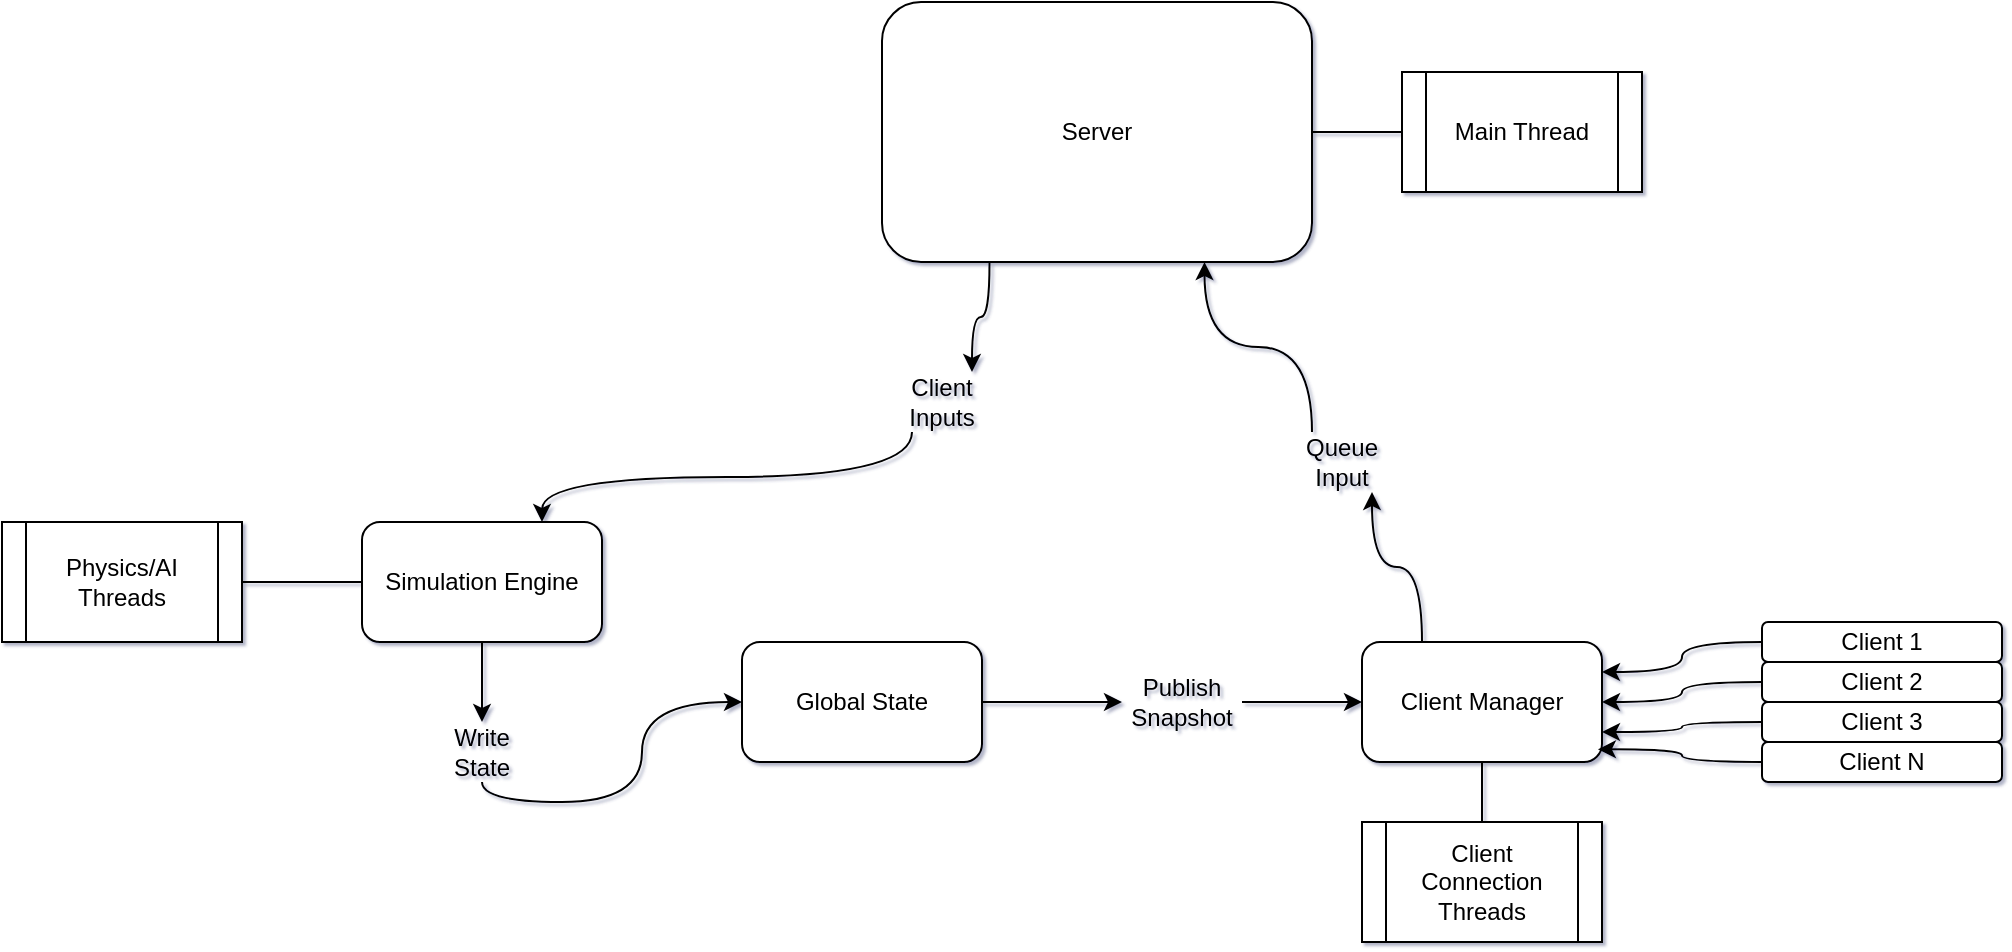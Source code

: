 <mxfile>
    <diagram id="rfQBJgNYxEd8fGLkr1L0" name="Page-1">
        <mxGraphModel dx="2592" dy="1741" grid="1" gridSize="10" guides="1" tooltips="1" connect="1" arrows="1" fold="1" page="1" pageScale="1" pageWidth="850" pageHeight="1100" math="0" shadow="1">
            <root>
                <mxCell id="0"/>
                <mxCell id="1" parent="0"/>
                <mxCell id="2" value="Server" style="rounded=1;whiteSpace=wrap;html=1;" vertex="1" parent="1">
                    <mxGeometry x="210" y="-40" width="215" height="130" as="geometry"/>
                </mxCell>
                <mxCell id="3" value="Client Manager" style="rounded=1;whiteSpace=wrap;html=1;" vertex="1" parent="1">
                    <mxGeometry x="450" y="280" width="120" height="60" as="geometry"/>
                </mxCell>
                <mxCell id="7" value="Client 1" style="rounded=1;whiteSpace=wrap;html=1;" vertex="1" parent="1">
                    <mxGeometry x="650" y="270" width="120" height="20" as="geometry"/>
                </mxCell>
                <mxCell id="8" value="Client 2" style="rounded=1;whiteSpace=wrap;html=1;" vertex="1" parent="1">
                    <mxGeometry x="650" y="290" width="120" height="20" as="geometry"/>
                </mxCell>
                <mxCell id="9" value="Client 3" style="rounded=1;whiteSpace=wrap;html=1;" vertex="1" parent="1">
                    <mxGeometry x="650" y="310" width="120" height="20" as="geometry"/>
                </mxCell>
                <mxCell id="10" value="Client N" style="rounded=1;whiteSpace=wrap;html=1;" vertex="1" parent="1">
                    <mxGeometry x="650" y="330" width="120" height="20" as="geometry"/>
                </mxCell>
                <mxCell id="11" value="" style="endArrow=classic;html=1;edgeStyle=orthogonalEdgeStyle;curved=1;entryX=1;entryY=0.25;entryDx=0;entryDy=0;exitX=0;exitY=0.5;exitDx=0;exitDy=0;" edge="1" parent="1" source="7" target="3">
                    <mxGeometry width="50" height="50" relative="1" as="geometry">
                        <mxPoint x="590" y="390" as="sourcePoint"/>
                        <mxPoint x="640" y="340" as="targetPoint"/>
                    </mxGeometry>
                </mxCell>
                <mxCell id="12" value="" style="endArrow=classic;html=1;edgeStyle=orthogonalEdgeStyle;curved=1;entryX=1;entryY=0.5;entryDx=0;entryDy=0;exitX=0;exitY=0.5;exitDx=0;exitDy=0;" edge="1" parent="1" source="8" target="3">
                    <mxGeometry width="50" height="50" relative="1" as="geometry">
                        <mxPoint x="660" y="290" as="sourcePoint"/>
                        <mxPoint x="580" y="305" as="targetPoint"/>
                    </mxGeometry>
                </mxCell>
                <mxCell id="13" value="" style="endArrow=classic;html=1;edgeStyle=orthogonalEdgeStyle;curved=1;entryX=1;entryY=0.75;entryDx=0;entryDy=0;exitX=0;exitY=0.5;exitDx=0;exitDy=0;" edge="1" parent="1" source="9" target="3">
                    <mxGeometry width="50" height="50" relative="1" as="geometry">
                        <mxPoint x="670" y="300" as="sourcePoint"/>
                        <mxPoint x="590" y="315" as="targetPoint"/>
                    </mxGeometry>
                </mxCell>
                <mxCell id="14" value="" style="endArrow=classic;html=1;edgeStyle=orthogonalEdgeStyle;curved=1;exitX=0;exitY=0.5;exitDx=0;exitDy=0;entryX=0.983;entryY=0.894;entryDx=0;entryDy=0;entryPerimeter=0;" edge="1" parent="1" source="10" target="3">
                    <mxGeometry width="50" height="50" relative="1" as="geometry">
                        <mxPoint x="680" y="310" as="sourcePoint"/>
                        <mxPoint x="580" y="330" as="targetPoint"/>
                    </mxGeometry>
                </mxCell>
                <mxCell id="15" value="Simulation Engine" style="rounded=1;whiteSpace=wrap;html=1;" vertex="1" parent="1">
                    <mxGeometry x="-50" y="220" width="120" height="60" as="geometry"/>
                </mxCell>
                <mxCell id="16" value="Global State" style="rounded=1;whiteSpace=wrap;html=1;" vertex="1" parent="1">
                    <mxGeometry x="140" y="280" width="120" height="60" as="geometry"/>
                </mxCell>
                <mxCell id="17" value="" style="endArrow=classic;html=1;exitX=0.5;exitY=1;exitDx=0;exitDy=0;entryX=0;entryY=0.5;entryDx=0;entryDy=0;rounded=0;curved=1;edgeStyle=orthogonalEdgeStyle;" edge="1" parent="1" source="19" target="16">
                    <mxGeometry width="50" height="50" relative="1" as="geometry">
                        <mxPoint x="290" y="380" as="sourcePoint"/>
                        <mxPoint x="340" y="330" as="targetPoint"/>
                    </mxGeometry>
                </mxCell>
                <mxCell id="18" value="" style="endArrow=classic;html=1;exitX=0.5;exitY=1;exitDx=0;exitDy=0;entryX=0.5;entryY=0;entryDx=0;entryDy=0;rounded=0;curved=1;edgeStyle=orthogonalEdgeStyle;" edge="1" parent="1" source="15" target="19">
                    <mxGeometry width="50" height="50" relative="1" as="geometry">
                        <mxPoint x="330" y="320" as="sourcePoint"/>
                        <mxPoint x="300" y="410" as="targetPoint"/>
                    </mxGeometry>
                </mxCell>
                <mxCell id="19" value="Write State" style="text;html=1;align=center;verticalAlign=middle;whiteSpace=wrap;rounded=0;" vertex="1" parent="1">
                    <mxGeometry x="-20" y="320" width="60" height="30" as="geometry"/>
                </mxCell>
                <mxCell id="22" value="Publish Snapshot" style="text;html=1;align=center;verticalAlign=middle;whiteSpace=wrap;rounded=0;" vertex="1" parent="1">
                    <mxGeometry x="330" y="295" width="60" height="30" as="geometry"/>
                </mxCell>
                <mxCell id="23" value="" style="endArrow=classic;html=1;exitX=1;exitY=0.5;exitDx=0;exitDy=0;entryX=0;entryY=0.5;entryDx=0;entryDy=0;edgeStyle=orthogonalEdgeStyle;curved=1;" edge="1" parent="1" source="16" target="22">
                    <mxGeometry width="50" height="50" relative="1" as="geometry">
                        <mxPoint x="460" y="490" as="sourcePoint"/>
                        <mxPoint x="510" y="440" as="targetPoint"/>
                    </mxGeometry>
                </mxCell>
                <mxCell id="24" value="" style="endArrow=classic;html=1;exitX=1;exitY=0.5;exitDx=0;exitDy=0;entryX=0;entryY=0.5;entryDx=0;entryDy=0;edgeStyle=orthogonalEdgeStyle;curved=1;" edge="1" parent="1" source="22" target="3">
                    <mxGeometry width="50" height="50" relative="1" as="geometry">
                        <mxPoint x="420" y="490" as="sourcePoint"/>
                        <mxPoint x="470" y="440" as="targetPoint"/>
                    </mxGeometry>
                </mxCell>
                <mxCell id="25" value="" style="endArrow=classic;html=1;exitX=0.25;exitY=0;exitDx=0;exitDy=0;entryX=0.75;entryY=1;entryDx=0;entryDy=0;edgeStyle=orthogonalEdgeStyle;curved=1;" edge="1" parent="1" source="27" target="2">
                    <mxGeometry width="50" height="50" relative="1" as="geometry">
                        <mxPoint x="470" y="270" as="sourcePoint"/>
                        <mxPoint x="520" y="220" as="targetPoint"/>
                    </mxGeometry>
                </mxCell>
                <mxCell id="26" value="" style="endArrow=classic;html=1;exitX=0.25;exitY=0;exitDx=0;exitDy=0;entryX=0.75;entryY=1;entryDx=0;entryDy=0;edgeStyle=orthogonalEdgeStyle;curved=1;" edge="1" parent="1" source="3" target="27">
                    <mxGeometry width="50" height="50" relative="1" as="geometry">
                        <mxPoint x="480" y="280" as="sourcePoint"/>
                        <mxPoint x="395" y="90" as="targetPoint"/>
                    </mxGeometry>
                </mxCell>
                <mxCell id="27" value="Queue Input" style="text;html=1;align=center;verticalAlign=middle;whiteSpace=wrap;rounded=0;" vertex="1" parent="1">
                    <mxGeometry x="410" y="175" width="60" height="30" as="geometry"/>
                </mxCell>
                <mxCell id="28" value="Physics/AI Threads" style="shape=process;whiteSpace=wrap;html=1;backgroundOutline=1;" vertex="1" parent="1">
                    <mxGeometry x="-230" y="220" width="120" height="60" as="geometry"/>
                </mxCell>
                <mxCell id="29" value="Client Connection Threads" style="shape=process;whiteSpace=wrap;html=1;backgroundOutline=1;" vertex="1" parent="1">
                    <mxGeometry x="450" y="370" width="120" height="60" as="geometry"/>
                </mxCell>
                <mxCell id="30" value="Main Thread" style="shape=process;whiteSpace=wrap;html=1;backgroundOutline=1;" vertex="1" parent="1">
                    <mxGeometry x="470" y="-5" width="120" height="60" as="geometry"/>
                </mxCell>
                <mxCell id="31" value="" style="endArrow=classic;html=1;exitX=0.25;exitY=1;exitDx=0;exitDy=0;entryX=0.75;entryY=0;entryDx=0;entryDy=0;edgeStyle=orthogonalEdgeStyle;curved=1;" edge="1" parent="1" source="33" target="15">
                    <mxGeometry width="50" height="50" relative="1" as="geometry">
                        <mxPoint x="120" y="210" as="sourcePoint"/>
                        <mxPoint x="170" y="160" as="targetPoint"/>
                    </mxGeometry>
                </mxCell>
                <mxCell id="32" value="" style="endArrow=classic;html=1;exitX=0.25;exitY=1;exitDx=0;exitDy=0;entryX=0.75;entryY=0;entryDx=0;entryDy=0;edgeStyle=orthogonalEdgeStyle;curved=1;" edge="1" parent="1" source="2" target="33">
                    <mxGeometry width="50" height="50" relative="1" as="geometry">
                        <mxPoint x="264" y="90" as="sourcePoint"/>
                        <mxPoint x="210" y="230" as="targetPoint"/>
                    </mxGeometry>
                </mxCell>
                <mxCell id="33" value="Client Inputs" style="text;html=1;align=center;verticalAlign=middle;whiteSpace=wrap;rounded=0;" vertex="1" parent="1">
                    <mxGeometry x="210" y="145" width="60" height="30" as="geometry"/>
                </mxCell>
                <mxCell id="34" value="" style="endArrow=none;html=1;exitX=1;exitY=0.5;exitDx=0;exitDy=0;entryX=0;entryY=0.5;entryDx=0;entryDy=0;" edge="1" parent="1" source="28" target="15">
                    <mxGeometry width="50" height="50" relative="1" as="geometry">
                        <mxPoint x="-150" y="370" as="sourcePoint"/>
                        <mxPoint x="-100" y="320" as="targetPoint"/>
                    </mxGeometry>
                </mxCell>
                <mxCell id="35" value="" style="endArrow=none;html=1;exitX=0.5;exitY=1;exitDx=0;exitDy=0;entryX=0.5;entryY=0;entryDx=0;entryDy=0;" edge="1" parent="1" source="3" target="29">
                    <mxGeometry width="50" height="50" relative="1" as="geometry">
                        <mxPoint x="570" y="390" as="sourcePoint"/>
                        <mxPoint x="510" y="399" as="targetPoint"/>
                    </mxGeometry>
                </mxCell>
                <mxCell id="36" value="" style="endArrow=none;html=1;exitX=1;exitY=0.5;exitDx=0;exitDy=0;entryX=0;entryY=0.5;entryDx=0;entryDy=0;" edge="1" parent="1" source="2" target="30">
                    <mxGeometry width="50" height="50" relative="1" as="geometry">
                        <mxPoint x="440" y="60" as="sourcePoint"/>
                        <mxPoint x="490" y="10" as="targetPoint"/>
                    </mxGeometry>
                </mxCell>
            </root>
        </mxGraphModel>
    </diagram>
</mxfile>